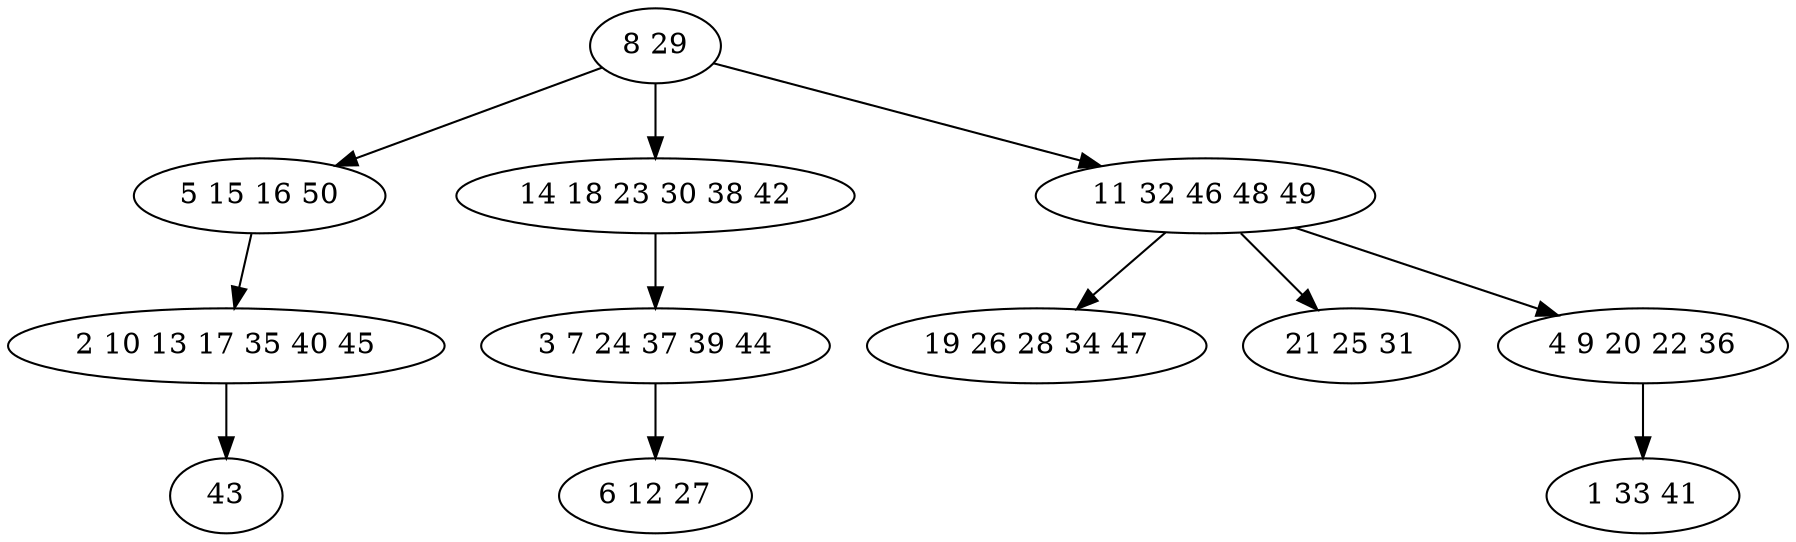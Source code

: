 digraph true_tree {
	"0" -> "1"
	"0" -> "2"
	"0" -> "3"
	"2" -> "4"
	"3" -> "5"
	"3" -> "6"
	"3" -> "7"
	"7" -> "8"
	"1" -> "9"
	"9" -> "10"
	"4" -> "11"
	"0" [label="8 29"];
	"1" [label="5 15 16 50"];
	"2" [label="14 18 23 30 38 42"];
	"3" [label="11 32 46 48 49"];
	"4" [label="3 7 24 37 39 44"];
	"5" [label="19 26 28 34 47"];
	"6" [label="21 25 31"];
	"7" [label="4 9 20 22 36"];
	"8" [label="1 33 41"];
	"9" [label="2 10 13 17 35 40 45"];
	"10" [label="43"];
	"11" [label="6 12 27"];
}
